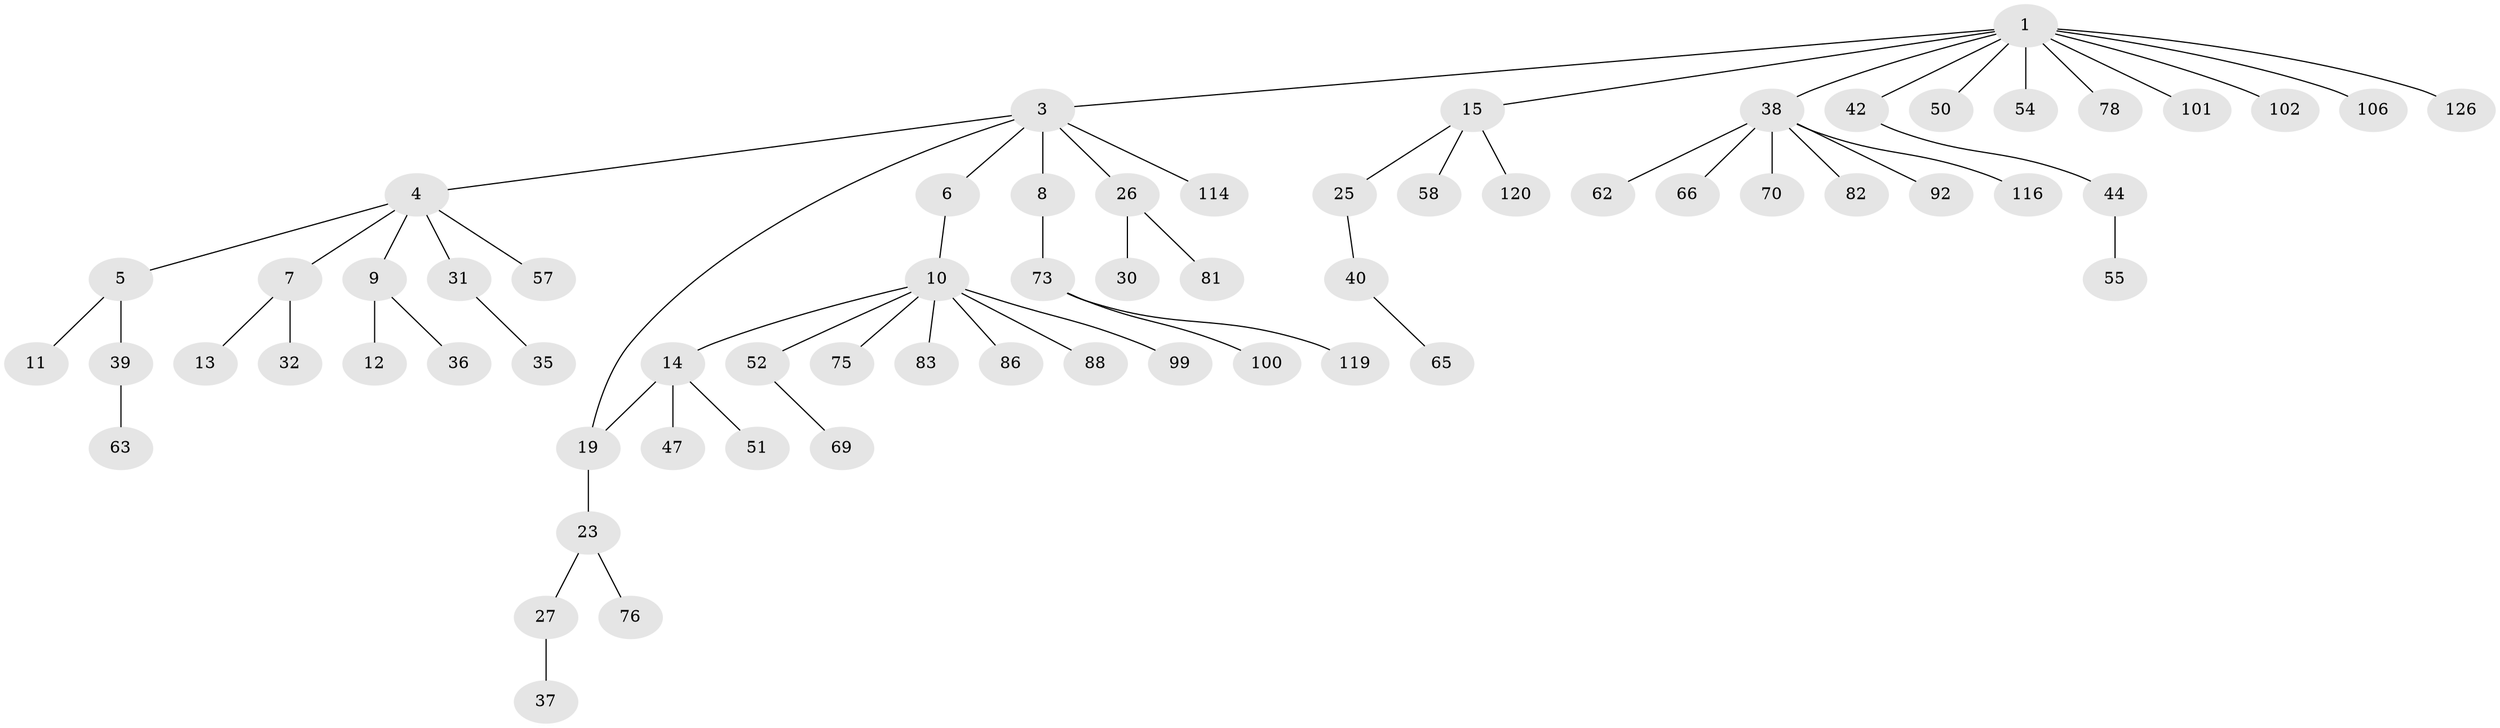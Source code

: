 // original degree distribution, {7: 0.0234375, 4: 0.0546875, 3: 0.1171875, 6: 0.015625, 1: 0.4765625, 2: 0.2890625, 5: 0.0234375}
// Generated by graph-tools (version 1.1) at 2025/13/03/09/25 04:13:31]
// undirected, 64 vertices, 64 edges
graph export_dot {
graph [start="1"]
  node [color=gray90,style=filled];
  1 [super="+2+16"];
  3;
  4 [super="+68"];
  5;
  6 [super="+90"];
  7;
  8 [super="+34+95+87+18"];
  9 [super="+80"];
  10 [super="+17"];
  11;
  12 [super="+79"];
  13;
  14 [super="+33"];
  15 [super="+56"];
  19 [super="+20+21"];
  23 [super="+59"];
  25;
  26 [super="+84+98"];
  27;
  30;
  31;
  32 [super="+94"];
  35 [super="+74"];
  36;
  37;
  38 [super="+41+46"];
  39;
  40;
  42 [super="+64"];
  44;
  47 [super="+61"];
  50 [super="+118"];
  51;
  52;
  54;
  55 [super="+96"];
  57;
  58 [super="+67"];
  62 [super="+97"];
  63;
  65 [super="+105"];
  66;
  69;
  70;
  73;
  75;
  76;
  78 [super="+103"];
  81;
  82;
  83;
  86 [super="+109"];
  88 [super="+89"];
  92;
  99 [super="+123"];
  100;
  101;
  102;
  106;
  114;
  116;
  119;
  120;
  126;
  1 -- 3;
  1 -- 42;
  1 -- 54;
  1 -- 106;
  1 -- 126;
  1 -- 50;
  1 -- 38;
  1 -- 15;
  1 -- 101;
  1 -- 102;
  1 -- 78;
  3 -- 4;
  3 -- 6;
  3 -- 8;
  3 -- 19;
  3 -- 26;
  3 -- 114;
  4 -- 5;
  4 -- 7;
  4 -- 9;
  4 -- 31;
  4 -- 57;
  5 -- 11;
  5 -- 39;
  6 -- 10;
  7 -- 13;
  7 -- 32;
  8 -- 73;
  9 -- 12;
  9 -- 36;
  10 -- 14;
  10 -- 86;
  10 -- 99;
  10 -- 83;
  10 -- 52;
  10 -- 88;
  10 -- 75;
  14 -- 51;
  14 -- 19;
  14 -- 47;
  15 -- 25;
  15 -- 120;
  15 -- 58;
  19 -- 23;
  23 -- 27;
  23 -- 76;
  25 -- 40;
  26 -- 30;
  26 -- 81;
  27 -- 37;
  31 -- 35;
  38 -- 66;
  38 -- 82;
  38 -- 116;
  38 -- 70;
  38 -- 92;
  38 -- 62;
  39 -- 63;
  40 -- 65;
  42 -- 44;
  44 -- 55;
  52 -- 69;
  73 -- 100;
  73 -- 119;
}

